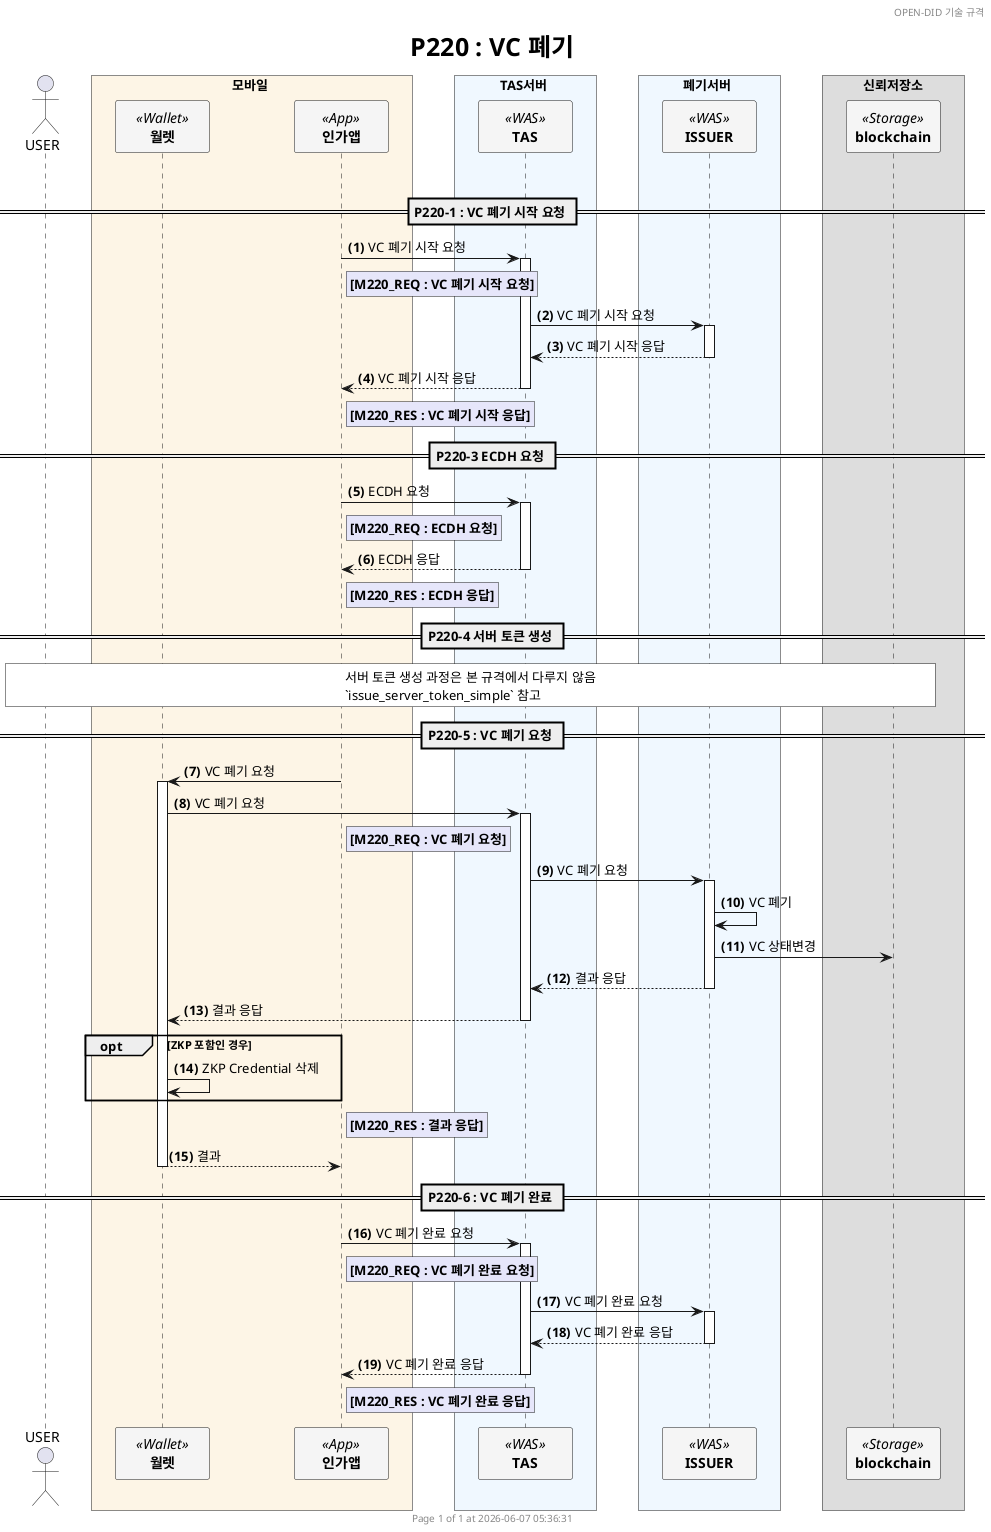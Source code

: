 
@startuml P220_revoke_vc_ko

'- - - - - - - - - - - - - - - - - - - - - - - - - - - - - - - - - - - - - - - - - - - - - - - - - - - - - - - - - - -
' 설정
'- - - - - - - - - - - - - - - - - - - - - - - - - - - - - - - - - - - - - - - - - - - - - - - - - - - - - - - - - - -
'=== Header and Footer ===
header OPEN-DID 기술 규격
footer
  	Page %page% of %lastpage% at %date("yyyy-MM-dd hh:mm:ss")
end footer

'=== 제목 ===
title
	<size:25>P220 : VC 폐기</size>
end title

'=== 옵션 ===
' 자동채번: ex) "<b>000." => 앞에 0을 채워 3자리 숫자로 표시
autonumber "<b>(#)</b>"
' 페이지 하단 participant box 숨기기
'hide footbox

'=== Panticipants ===
skinparam ParticipantPadding 20
skinparam BoxPadding 20
skinparam MaxMessageSize 500
skinparam MinClassWidth 80


actor USER

box 모바일 #OldLace
    participant "**월렛**" as WALLET <<Wallet>> #WhiteSmoke
    participant "**인가앱**" as CA <<App>> #WhiteSmoke    
end box

box TAS서버 #AliceBlue
    participant "**TAS**" as TAS <<WAS>> #WhiteSmoke
end box

box 폐기서버 #AliceBlue
    participant "**ISSUER**" as ISSUER <<WAS>> #WhiteSmoke
end box
/' 
box 저장소통신서버 #AliceBlue
    participant "**TSS**" as TSS <<WAS>> #WhiteSmoke
end box 
'/
box 신뢰저장소
    participant "**blockchain**" as BC <<Storage>> #WhiteSmoke
end box 

'- - - - - - - - - - - - - - - - - - - - - - - - - - - - - - - - - - - - - - - - - - - - - - - - - - - - - - - - - - -
' 상수
'- - - - - - - - - - - - - - - - - - - - - - - - - - - - - - - - - - - - - - - - - - - - - - - - - - - - - - - - - - -

!$refdoc = "별도 문서 참조"
!$doc = "데이터명세 문서 참조"

'- - - - - - - - - - - - - - - - - - - - - - - - - - - - - - - ㄴ- - - - - - - - - - - - - - - - - - - - - - - - - - - -
' 내용
'- - - - - - - - - - - - - - - - - - - - - - - - - - - - - - - - - - - - - - - - - - - - - - - - - - - - - - - - - - -
|||

== P220-1 : VC 폐기 시작 요청 ==
CA -> TAS++: VC 폐기 시작 요청
    rnote right of CA #Lavender
        **[M220_REQ : VC 폐기 시작 요청]**
    end note
    TAS -> ISSUER++: VC 폐기 시작 요청
    return VC 폐기 시작 응답
return VC 폐기 시작 응답
rnote right of CA #Lavender
    **[M220_RES : VC 폐기 시작 응답]**
end note

== P220-3 ECDH 요청 ==
CA -> TAS++ : ECDH 요청
rnote right of CA #Lavender
    **[M220_REQ : ECDH 요청]**
end note

TAS --> CA--: ECDH 응답
rnote right of CA #Lavender
    **[M220_RES : ECDH 응답]**
end note

== P220-4 서버 토큰 생성 ==
rnote across #white
    서버 토큰 생성 과정은 본 규격에서 다루지 않음
    `issue_server_token_simple` 참고
end note

== P220-5 : VC 폐기 요청 ==
CA -> WALLET++: VC 폐기 요청 
    WALLET -> TAS++: VC 폐기 요청
        rnote right of CA #Lavender
            **[M220_REQ : VC 폐기 요청]**
        end note
        TAS -> ISSUER++: VC 폐기 요청
            ISSUER -> ISSUER: VC 폐기
            ISSUER -> BC: VC 상태변경
        return 결과 응답
    return 결과 응답

    opt ZKP 포함인 경우
        WALLET -> WALLET: ZKP Credential 삭제
    end
    rnote right of CA #Lavender
        **[M220_RES : 결과 응답]**
    end note
return 결과

== P220-6 : VC 폐기 완료 ==
CA -> TAS++: VC 폐기 완료 요청
    rnote right of CA #Lavender
        **[M220_REQ : VC 폐기 완료 요청]**
    end note
    TAS -> ISSUER++: VC 폐기 완료 요청
    return VC 폐기 완료 응답
return VC 폐기 완료 응답
rnote right of CA #Lavender
    **[M220_RES : VC 폐기 완료 응답]**
end note
deactivate CA

@enduml

